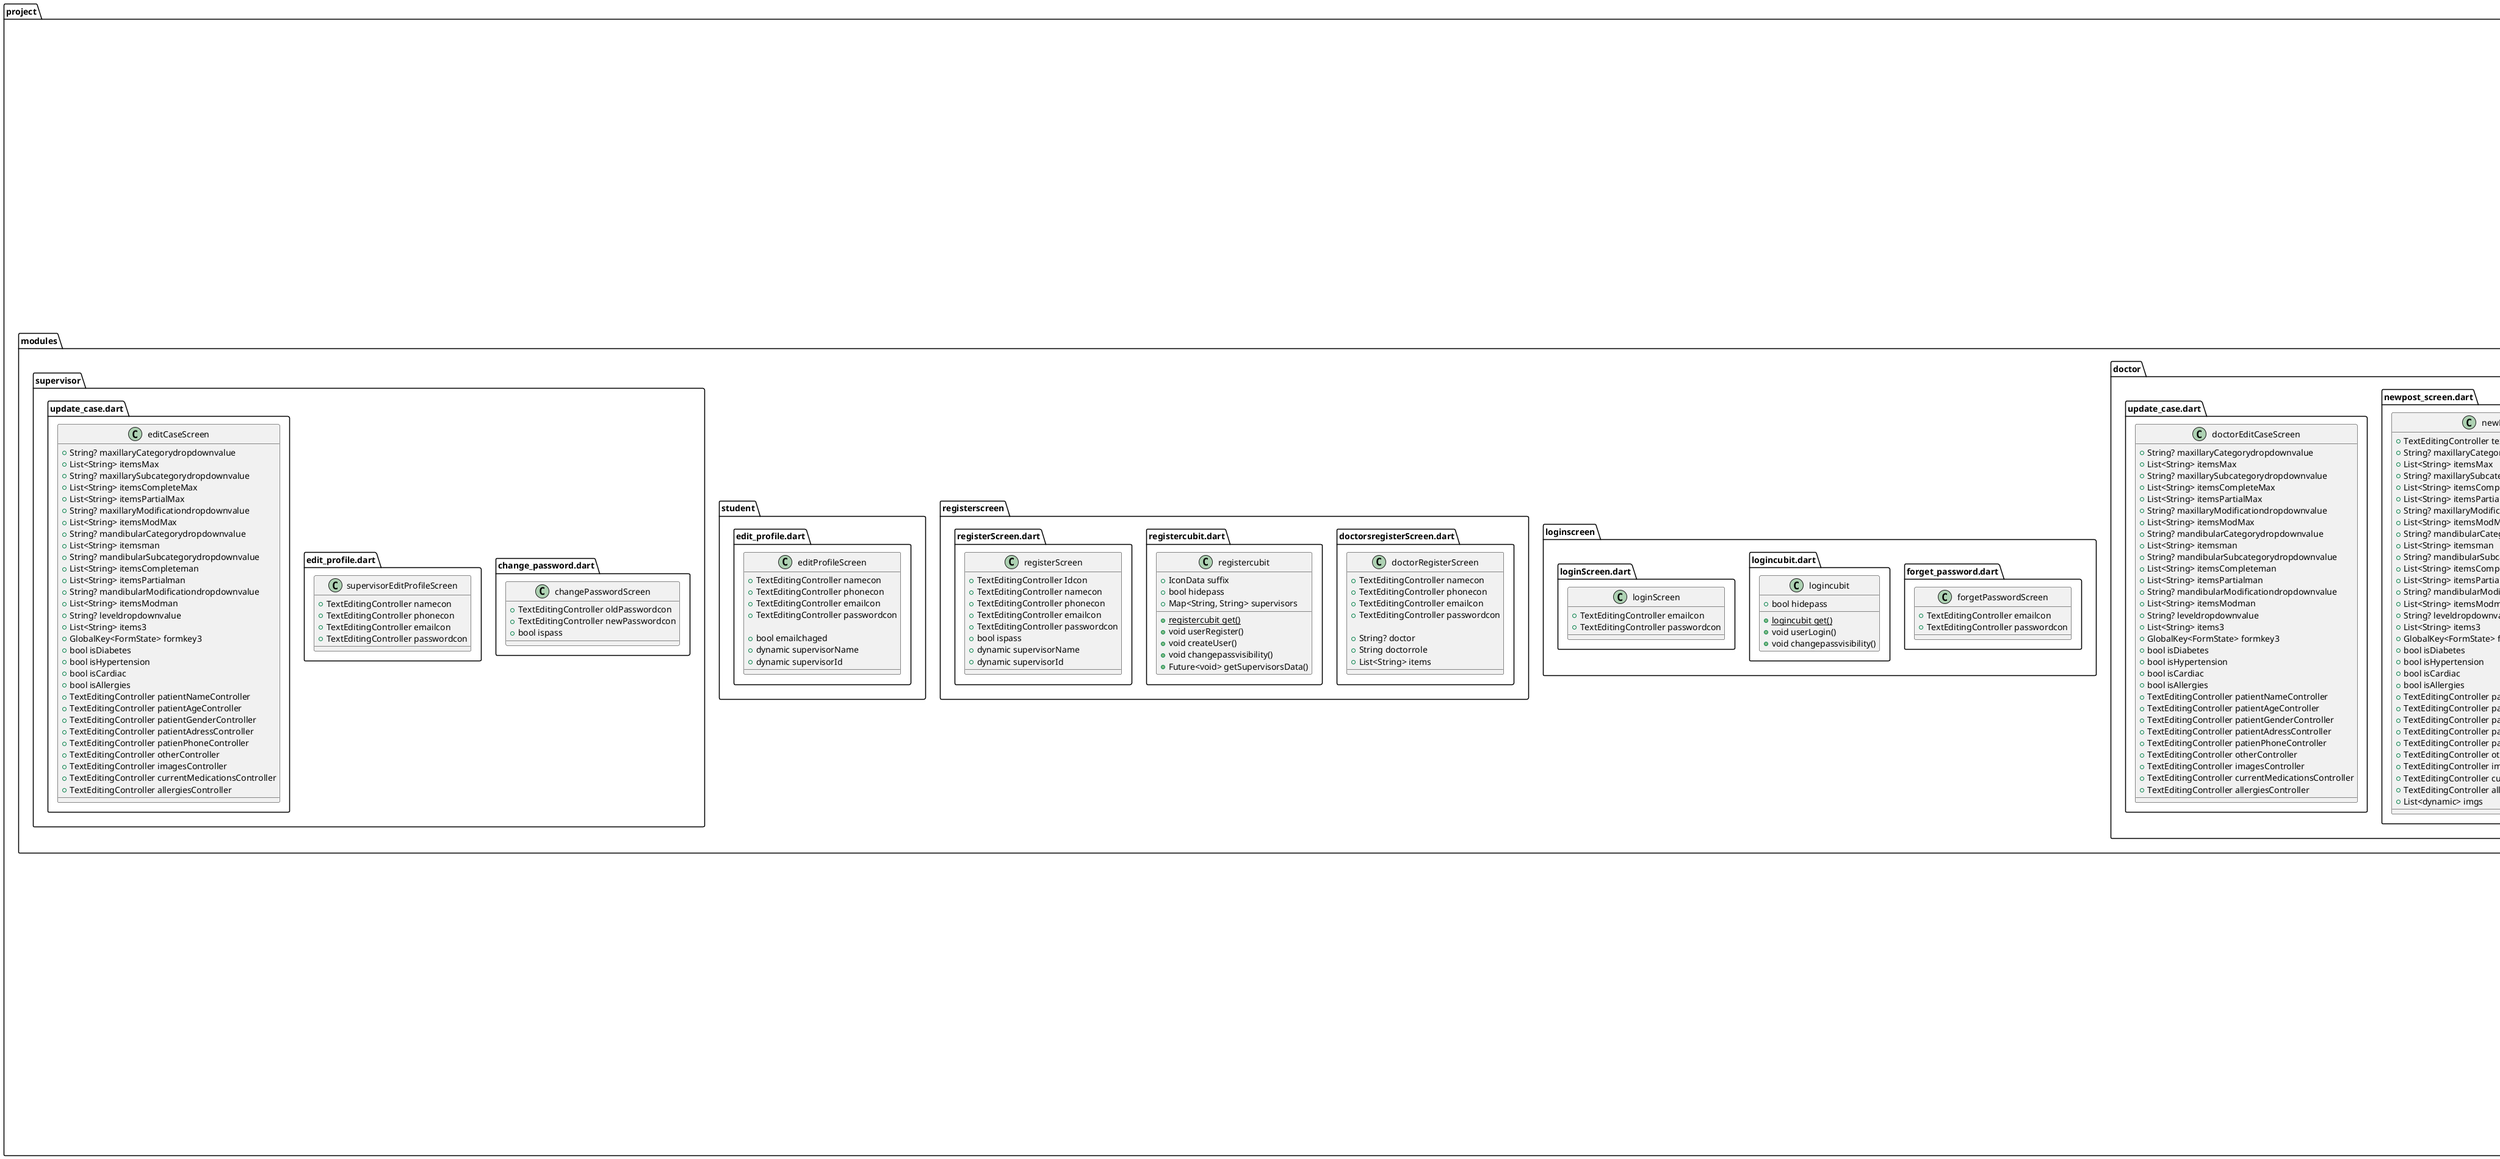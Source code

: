 @startuml
set namespaceSeparator ::

class "project::layout::admin::admincubit::cubit.dart::adminLayoutcubit" {
  +int currentIndex
  +List<Widget> adminbottomScreens
  +List<userModel> students
  +List<userModel> search
  +List<userModel> doctors
  +List<userModel> supervisors
  {static} +adminLayoutcubit get()
  +void changebottomadmin()
  +Future<void> getStudents()
  +void Search()
  +Future<void> getDoctors()
  +Future<void> getSupervisors()
  +Future<void> logoutAdmin()
}




class "project::layout::doctor::doctorcubit::cubit.dart::doctorLayoutcubit" {
  +int currentIndex
  +List<Widget> doctorbottomScreens
  +userModel? doctormodel
  +File? doctorSelectedImage
  +dynamic doctorProfileImage
  +ImagePicker picker
  +String? imageurl
  +IconData suffix
  +bool hidepass
  +FirebaseAuth auth
  +User? currentDoctoruser
  +List<XFile> selectedImages
  +ImagePicker picker2
  +List<String> imagesUrl
  +List<PickedFile> takedImages
  +ImagePicker picker3
  +String globalcaseid
  +bool isDiabetes
  +bool isCardiac
  +bool isHypertension
  +bool isAllergies
  +List<caseModel> doctorCases
  +caseModel? doctorClickcase
  +List<caseModel> casesperdoctor
  +bool isCompleteMAX
  +bool isPartialMAX
  +bool isCompleteMAN
  +bool isPartialMAN
  {static} +doctorLayoutcubit get()
  +void changebottomdoctor()
  +Future<void> getDoctorData()
  +Future<void> getDoctorImage()
  +void uploadDoctorProfileImage()
  +Future<void> updateDoctorData()
  +void changepassvisibility()
  +void changePassword()
  +Future<void> selectImages()
  +Future<void> uploadFunction()
  +Future<String> uploadFile()
  +Future<void> takeImages()
  +Future<void> uploadFunction1()
  +Future<String> uploadFile1()
  +Future<void> uploadCaseImage()
  +void createCase()
  +bool changeDiabetes()
  +bool changeCardiac()
  +bool changeHypertension()
  +bool changeAllergies()
  +Future<void> docotrGetCases()
  +Future<void> doctorGetCase()
  +void removePostImage()
  +void getCasesOfDoctor()
  +bool showCompleteSubCategoryMAX()
  +bool showPartialSubCategoryMAX()
  +bool showCompleteSubCategoryMAN()
  +bool showPartialSubCategoryMAN()
  +bool superChangeDiabetes()
  +bool superChangeCardiac()
  +bool superChangeHypertension()
  +bool superChangeAllergies()
  +void updateCase()
  +void removeImage()
  +Future<void> logoutdoctor()
}

class "project::layout::student::studentcubit::cubit.dart::studentLayoutcubit" {
  +int currentIndex
  +List<Widget> studentBottomScreens
  +userModel? studentmodel
  +File? studentSelectedImage
  +dynamic studentProfileImage
  +ImagePicker picker
  +String? imageurl
  +IconData suffix
  +bool hidepass
  +FirebaseAuth auth
  +User? currentStudentuser
  +Map<String, String> supervisors
  +List<caseModel> studentCases
  +caseModel? studentClickcase
  +List<caseModel> completeCases
  +List<caseModel> completeCasesMax
  +List<caseModel> completeCasesMan
  +List<caseModel> completeFlatCases
  +List<caseModel> completeFlatCasesMax
  +List<caseModel> completeFlatCasesMan
  +List<caseModel> completeWellCases
  +List<caseModel> completeWellCasesMax
  +List<caseModel> completeWellCasesMan
  +List<caseModel> partialCases
  +List<caseModel> partialCasesMan
  +List<caseModel> partialCasesMax
  +List<caseModel> partialCases1
  +List<caseModel> partialCases1man
  +List<caseModel> partialCases1max
  +List<caseModel> partialCases2
  +List<caseModel> partialCases2man
  +List<caseModel> partialCases2max
  +List<caseModel> partialCases3
  +List<caseModel> partialCases3man
  +List<caseModel> partialCases3max
  +List<caseModel> partialCases4
  +List<caseModel> partialCases4man
  +List<caseModel> partialCases4max
  +List<caseModel> singleCases
  +List<caseModel> singleCasesman
  +List<caseModel> singleCasesmax
  +List<caseModel> overcases
  +List<caseModel> overcasesman
  +List<caseModel> overcasesmax
  +List<caseModel> fullMouthCases
  +List<caseModel> fullMouthCasesman
  +List<caseModel> fullMouthCasesmax
  +List<caseModel> maxilloCases
  +List<caseModel> maxilloCasesmax
  +List<caseModel> maxilloCasesman
  +List<requestModel> requestedCasesStudent
  +List<userModel> RequestedCasesSupervisor
  {static} +studentLayoutcubit get()
  +void changebottom()
  +Future<void> getStudentData()
  +Future<void> getStudentImage()
  +void uploadStudentProfileImage()
  +Future<void> updateStudentData()
  +void changepassvisibility()
  +void changePassword()
  +void getSupervisorsData()
  +Future<void> studentGetCases()
  +Future<void> studentGetCase()
  +Future<void> getCompleteCases()
  +Future<void> getCompleteFlatCases()
  +Future<void> getCompleteWellCases()
  +Future<void> getPartialCases()
  +Future<void> getPartial1Cases()
  +Future<void> getPartial2Cases()
  +Future<void> getPartial3Cases()
  +Future<void> getPartial4Cases()
  +Future<void> getSingleCases()
  +Future<void> getOverCases()
  +Future<void> getFullMouthCases()
  +Future<void> getMaxilloCases()
  +void createRequest()
  +Future<void> getRequestedCases()
  +void getstudentRequestedCases()
  +Future<void> logoutStudent()
}


class "project::layout::supervisor::supervisorcubit::cubit.dart::supervisorLayoutcubit" {
  +int currentIndex
  +List<Widget> superbottomScreens
  +List<userModel> supervisorStudents
  +userModel? supervisormodel
  +List<userModel> doctors
  +File? supervisorSelectedImage
  +dynamic supervisorProfileImage
  +ImagePicker picker
  +String? imageurl
  +IconData suffix
  +bool hidepass
  +FirebaseAuth auth
  +User? currentSupervisoruser
  +List<caseModel> supervisorCases
  +caseModel? supervisorClickcase
  +List<caseModel> casesperdoctor
  +List<requestModel> requestedCases
  +List<requestModel> requestsPerStudent
  +bool isCompleteMAX
  +bool isPartialMAX
  +bool isCompleteMAN
  +bool isPartialMAN
  {static} +supervisorLayoutcubit get()
  +void changebottomsupervisor()
  +Future<void> getSupervisorData()
  +Future<void> getSupervisorStudents()
  +Future<void> getAllDoctors()
  +Future<void> getSupervisorImage()
  +void uploadSupervisorProfileImage()
  +Future<void> updateSupervisorData()
  +void deleteSupervisorData()
  +dynamic deleteAlertResult()
  +dynamic deleteAlertDialog()
  +void changepassvisibility()
  +void changePassword()
  +Future<void> supervisorGetCases()
  +Future<void> supervisorGetCase()
  +void supervisorGetCasesPerDoctor()
  +Future<void> getRequestedCases()
  +Future<void> getRequestsPerStudent()
  +void updateRequest()
  +bool superChangeDiabetes()
  +bool superChangeCardiac()
  +bool superChangeHypertension()
  +bool superChangeAllergies()
  +bool showCompleteSubCategoryMAX()
  +bool showPartialSubCategoryMAX()
  +bool showCompleteSubCategoryMAN()
  +bool showPartialSubCategoryMAN()
  +void updateCase()
  +void removeImage()
  +Future<void> logoutSupervisor()
}





class "project::models::case_model.dart::caseModel" {
  +String? uId
  +String? caseState
  +String? caseId
  +String? name
  +String? image
  +String? dateTime
  +String? patientName
  +String? patientAge
  +String? currentMedications
  +String? gender
  +String? patientAddress
  +String? patientPhone
  +bool? isDiabetes
  +bool? isHypertension
  +bool? isCardiac
  +bool? isAllergies
  +String? others
  +String? maxillaryCategory
  +String? maxillarySubCategory
  +String? maxillaryModification
  +String? mandibularCategory
  +String? mandibularSubCategory
  +String? mandibularModification
  +String? level
  +String? allergies
  +List<String> images
  +Map<String, dynamic> tomap()
}

class "project::models::request.dart::requestModel" {
  +String? doctorid
  +String? doctorname
  +String? doctorimage
  +String? studentid
  +String? studentname
  +String? studentimage
  +String? dateTime
  +String? patientName
  +String? patientAge
  +String? currentMedications
  +String? gender
  +String? patientAddress
  +String? patientPhone
  +bool? isDiabetes
  +bool? isHypertension
  +bool? isCardiac
  +bool? isAllergies
  +String? others
  +String? maxillaryCategory
  +String? maxillarySubCategory
  +String? maxillaryModification
  +String? mandibularCategory
  +String? mandibularSubCategory
  +String? mandibularModification
  +String? level
  +String? allergies
  +List<String> images
  +String? requeststatus
  +String? supervisorid
  +String? caseid
  +String? requestid
  +Map<String, dynamic> tomap()
}

class "project::models::user_model.dart::userModel" {
  +String? name
  +String? phone
  +String? email
  +String? studentId
  +String? role
  +String? image
  +String? uId
  +String? level
  +String? supervisorName
  +String? supervisorId
  +Map<String, dynamic> tomap()
}


class "project::modules::doctor::change_password.dart::changePasswordScreen" {
  +TextEditingController oldPasswordcon
  +TextEditingController newPasswordcon
   +bool ispass
 }


class "project::modules::doctor::edit_profile.dart::doctorEditProfileScreen" {
  +TextEditingController namecon
  +TextEditingController phonecon
  +TextEditingController emailcon
  +TextEditingController passwordcon
  }



class "project::modules::doctor::newpost_screen.dart::newPostScreen" {
  +TextEditingController textController
  +String? maxillaryCategorydropdownvalue
  +List<String> itemsMax
  +String? maxillarySubcategorydropdownvalue
  +List<String> itemsCompleteMax
  +List<String> itemsPartialMax
  +String? maxillaryModificationdropdownvalue
  +List<String> itemsModMax
  +String? mandibularCategorydropdownvalue
  +List<String> itemsman
  +String? mandibularSubcategorydropdownvalue
  +List<String> itemsCompleteman
  +List<String> itemsPartialman
  +String? mandibularModificationdropdownvalue
  +List<String> itemsModman
  +String? leveldropdownvalue
  +List<String> items3
  +GlobalKey<FormState> formkey2
  +bool isDiabetes
  +bool isHypertension
  +bool isCardiac
  +bool isAllergies
  +TextEditingController patientNameController
  +TextEditingController patientAgeController
  +TextEditingController patientGenderController
  +TextEditingController patientAdressController
  +TextEditingController patienPhoneController
  +TextEditingController otherController
  +TextEditingController imagesController
  +TextEditingController currentMedicationsController
  +TextEditingController allergiesController
  +List<dynamic> imgs
 }

class "project::modules::doctor::update_case.dart::doctorEditCaseScreen" {
  +String? maxillaryCategorydropdownvalue
  +List<String> itemsMax
  +String? maxillarySubcategorydropdownvalue
  +List<String> itemsCompleteMax
  +List<String> itemsPartialMax
  +String? maxillaryModificationdropdownvalue
  +List<String> itemsModMax
  +String? mandibularCategorydropdownvalue
  +List<String> itemsman
  +String? mandibularSubcategorydropdownvalue
  +List<String> itemsCompleteman
  +List<String> itemsPartialman
  +String? mandibularModificationdropdownvalue
  +List<String> itemsModman
  +String? leveldropdownvalue
  +List<String> items3
  +GlobalKey<FormState> formkey3
  +bool isDiabetes
  +bool isHypertension
  +bool isCardiac
  +bool isAllergies
  +TextEditingController patientNameController
  +TextEditingController patientAgeController
  +TextEditingController patientGenderController
  +TextEditingController patientAdressController
  +TextEditingController patienPhoneController
  +TextEditingController otherController
  +TextEditingController imagesController
  +TextEditingController currentMedicationsController
  +TextEditingController allergiesController
 }

class "project::modules::loginscreen::forget_password.dart::forgetPasswordScreen" {
  +TextEditingController emailcon
  +TextEditingController passwordcon

}


class "project::modules::loginscreen::logincubit.dart::logincubit" {

  +bool hidepass
  {static} +logincubit get()
  +void userLogin()
  +void changepassvisibility()
}


class "project::modules::loginscreen::loginScreen.dart::loginScreen" {
  +TextEditingController emailcon
  +TextEditingController passwordcon
  }



class "project::modules::registerscreen::doctorsregisterScreen.dart::doctorRegisterScreen" {
  +TextEditingController namecon
  +TextEditingController phonecon
  +TextEditingController emailcon
  +TextEditingController passwordcon

  +String? doctor
  +String doctorrole
  +List<String> items
 }

class "project::modules::registerscreen::registercubit.dart::registercubit" {
  +IconData suffix
  +bool hidepass
  +Map<String, String> supervisors
  {static} +registercubit get()
  +void userRegister()
  +void createUser()
  +void changepassvisibility()
  +Future<void> getSupervisorsData()
}

class "project::modules::registerscreen::registerScreen.dart::registerScreen" {
  +TextEditingController Idcon
  +TextEditingController namecon
  +TextEditingController phonecon
  +TextEditingController emailcon
  +TextEditingController passwordcon
   +bool ispass
  +dynamic supervisorName
  +dynamic supervisorId
 }






class "project::modules::student::edit_profile.dart::editProfileScreen" {
  +TextEditingController namecon
  +TextEditingController phonecon
  +TextEditingController emailcon
  +TextEditingController passwordcon

  +bool emailchaged
  +dynamic supervisorName
  +dynamic supervisorId
 }



class "project::modules::supervisor::change_password.dart::changePasswordScreen" {
  +TextEditingController oldPasswordcon
  +TextEditingController newPasswordcon
   +bool ispass
 }


class "project::modules::supervisor::edit_profile.dart::supervisorEditProfileScreen" {
  +TextEditingController namecon
  +TextEditingController phonecon
  +TextEditingController emailcon
  +TextEditingController passwordcon

}




class "project::modules::supervisor::update_case.dart::editCaseScreen" {
  +String? maxillaryCategorydropdownvalue
  +List<String> itemsMax
  +String? maxillarySubcategorydropdownvalue
  +List<String> itemsCompleteMax
  +List<String> itemsPartialMax
  +String? maxillaryModificationdropdownvalue
  +List<String> itemsModMax
  +String? mandibularCategorydropdownvalue
  +List<String> itemsman
  +String? mandibularSubcategorydropdownvalue
  +List<String> itemsCompleteman
  +List<String> itemsPartialman
  +String? mandibularModificationdropdownvalue
  +List<String> itemsModman
  +String? leveldropdownvalue
  +List<String> items3
  +GlobalKey<FormState> formkey3
  +bool isDiabetes
  +bool isHypertension
  +bool isCardiac
  +bool isAllergies
  +TextEditingController patientNameController
  +TextEditingController patientAgeController
  +TextEditingController patientGenderController
  +TextEditingController patientAdressController
  +TextEditingController patienPhoneController
  +TextEditingController otherController
  +TextEditingController imagesController
  +TextEditingController currentMedicationsController
  +TextEditingController allergiesController
 }





@enduml
